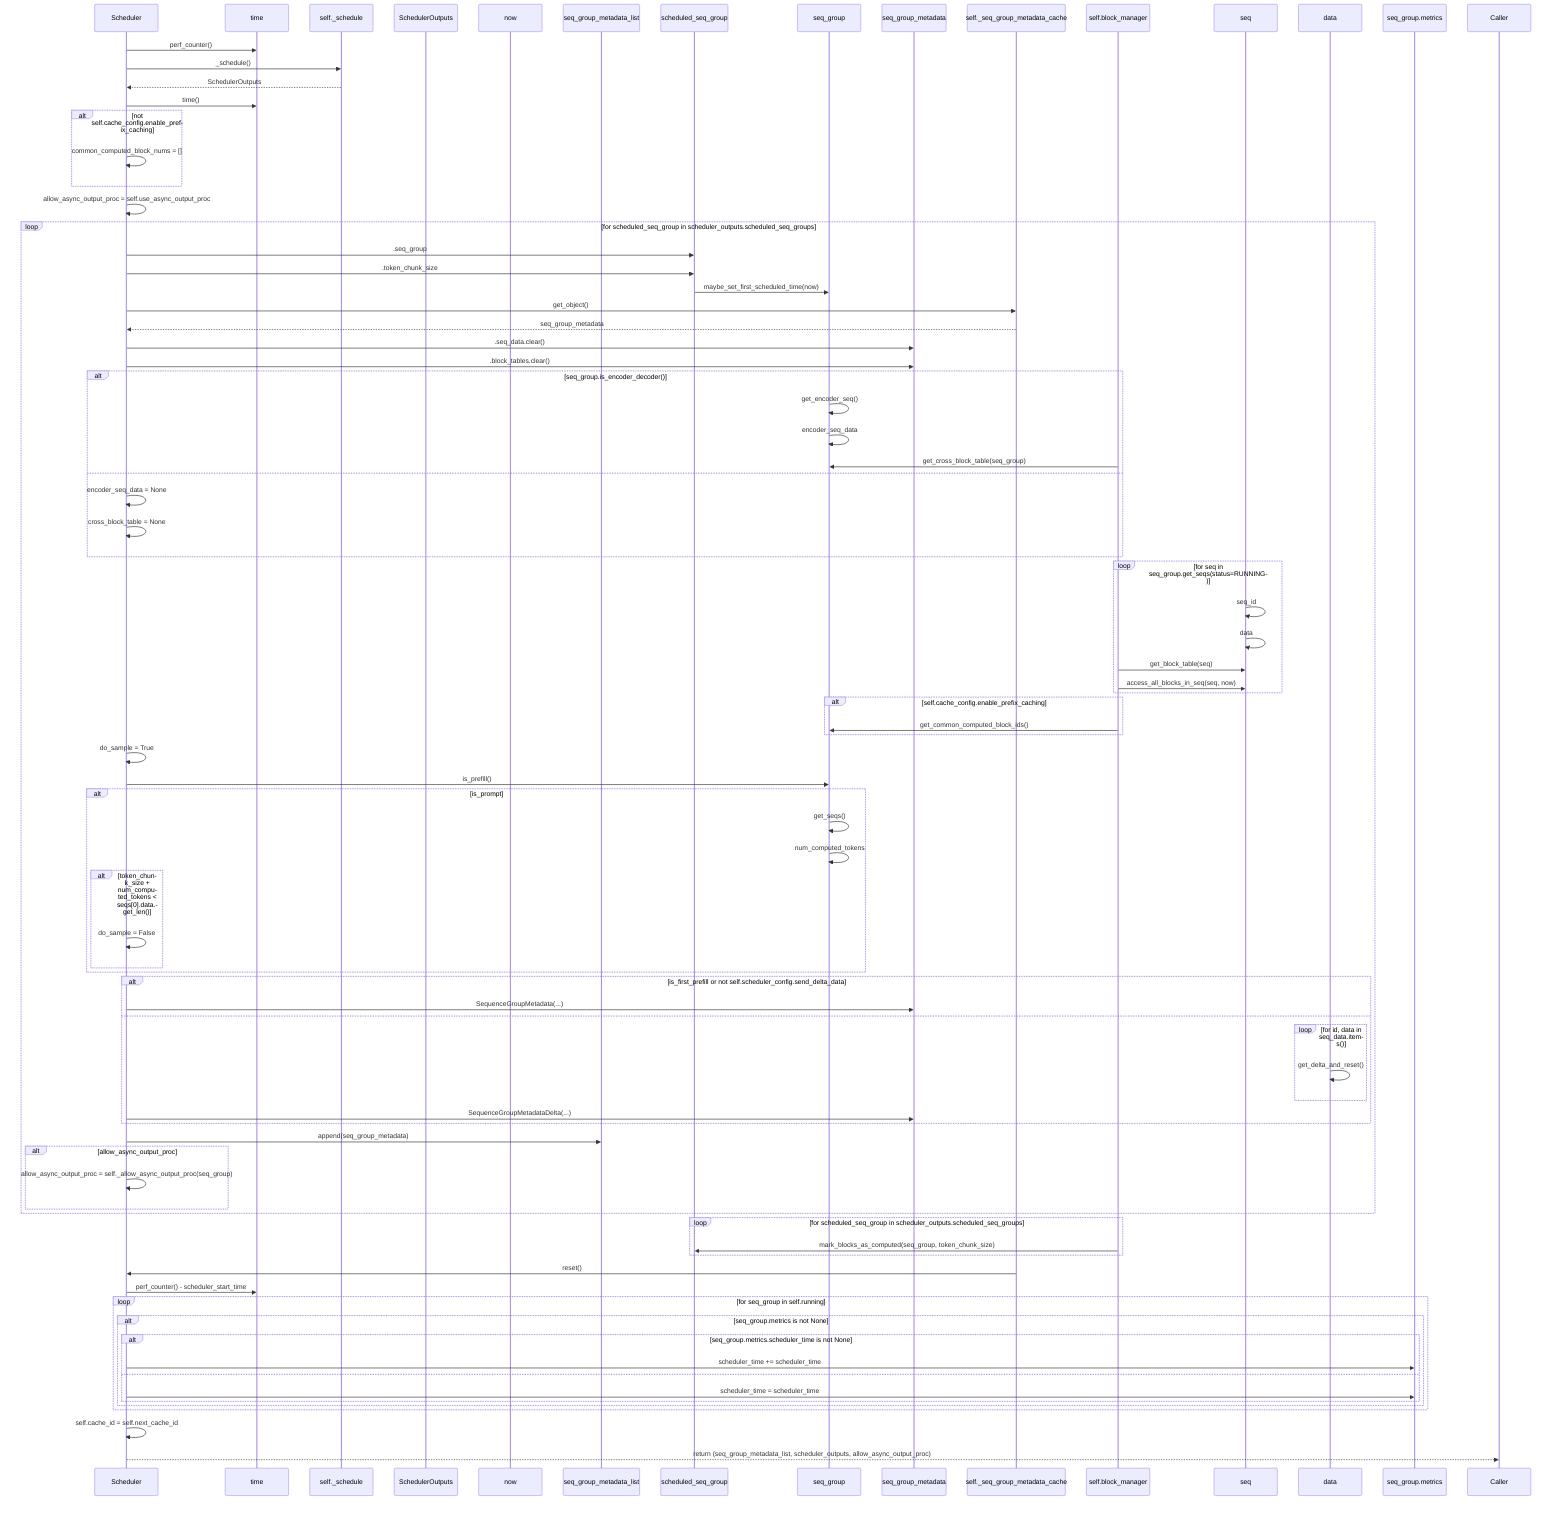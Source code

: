 sequenceDiagram
participant Scheduler
participant time
participant self._schedule
participant SchedulerOutputs
participant now
participant seq_group_metadata_list
participant scheduled_seq_group
participant seq_group
participant seq_group_metadata
participant self._seq_group_metadata_cache
participant self.block_manager

Scheduler->>time: perf_counter()
Scheduler->>self._schedule: _schedule()
self._schedule-->>Scheduler: SchedulerOutputs
Scheduler->>time: time()
alt not self.cache_config.enable_prefix_caching
    Scheduler->>Scheduler: common_computed_block_nums = []
end
Scheduler->>Scheduler: allow_async_output_proc = self.use_async_output_proc
loop for scheduled_seq_group in scheduler_outputs.scheduled_seq_groups
    Scheduler->>scheduled_seq_group: .seq_group
    Scheduler->>scheduled_seq_group: .token_chunk_size
    scheduled_seq_group->>seq_group: maybe_set_first_scheduled_time(now)
    Scheduler->>self._seq_group_metadata_cache: get_object()
    self._seq_group_metadata_cache-->>Scheduler: seq_group_metadata
    Scheduler->>seq_group_metadata: .seq_data.clear()
    Scheduler->>seq_group_metadata: .block_tables.clear()
    alt seq_group.is_encoder_decoder()
        seq_group->>seq_group: get_encoder_seq()
        seq_group->>seq_group: encoder_seq_data
        self.block_manager->>seq_group: get_cross_block_table(seq_group)
    else
        Scheduler->>Scheduler: encoder_seq_data = None
        Scheduler->>Scheduler: cross_block_table = None
    end
    loop for seq in seq_group.get_seqs(status=RUNNING)
        seq->>seq: seq_id
        seq->>seq: data
        self.block_manager->>seq: get_block_table(seq)
        self.block_manager->>seq: access_all_blocks_in_seq(seq, now)
    end
    alt self.cache_config.enable_prefix_caching
        self.block_manager->>seq_group: get_common_computed_block_ids()
    end
    Scheduler->>Scheduler: do_sample = True
    Scheduler->>seq_group: is_prefill()
    alt is_prompt
        seq_group->>seq_group: get_seqs()
        seq_group->>seq_group: num_computed_tokens
        alt token_chunk_size + num_computed_tokens < seqs[0].data.get_len()
            Scheduler->>Scheduler: do_sample = False
        end
    end
    alt is_first_prefill or not self.scheduler_config.send_delta_data
        Scheduler->>seq_group_metadata: SequenceGroupMetadata(...)
    else
        loop for id, data in seq_data.items()
            data->>data: get_delta_and_reset()
        end
        Scheduler->>seq_group_metadata: SequenceGroupMetadataDelta(...)
    end
    Scheduler->>seq_group_metadata_list: append(seq_group_metadata)
    alt allow_async_output_proc
        Scheduler->>Scheduler: allow_async_output_proc = self._allow_async_output_proc(seq_group)
    end
end
loop for scheduled_seq_group in scheduler_outputs.scheduled_seq_groups
    self.block_manager->>scheduled_seq_group: mark_blocks_as_computed(seq_group, token_chunk_size)
end
self._seq_group_metadata_cache->>Scheduler: reset()
Scheduler->>time: perf_counter() - scheduler_start_time
loop for seq_group in self.running
    alt seq_group.metrics is not None
        alt seq_group.metrics.scheduler_time is not None
            Scheduler->>seq_group.metrics: scheduler_time += scheduler_time
        else
            Scheduler->>seq_group.metrics: scheduler_time = scheduler_time
        end
    end
end
Scheduler->>Scheduler: self.cache_id = self.next_cache_id
Scheduler-->>Caller: return (seq_group_metadata_list, scheduler_outputs, allow_async_output_proc)